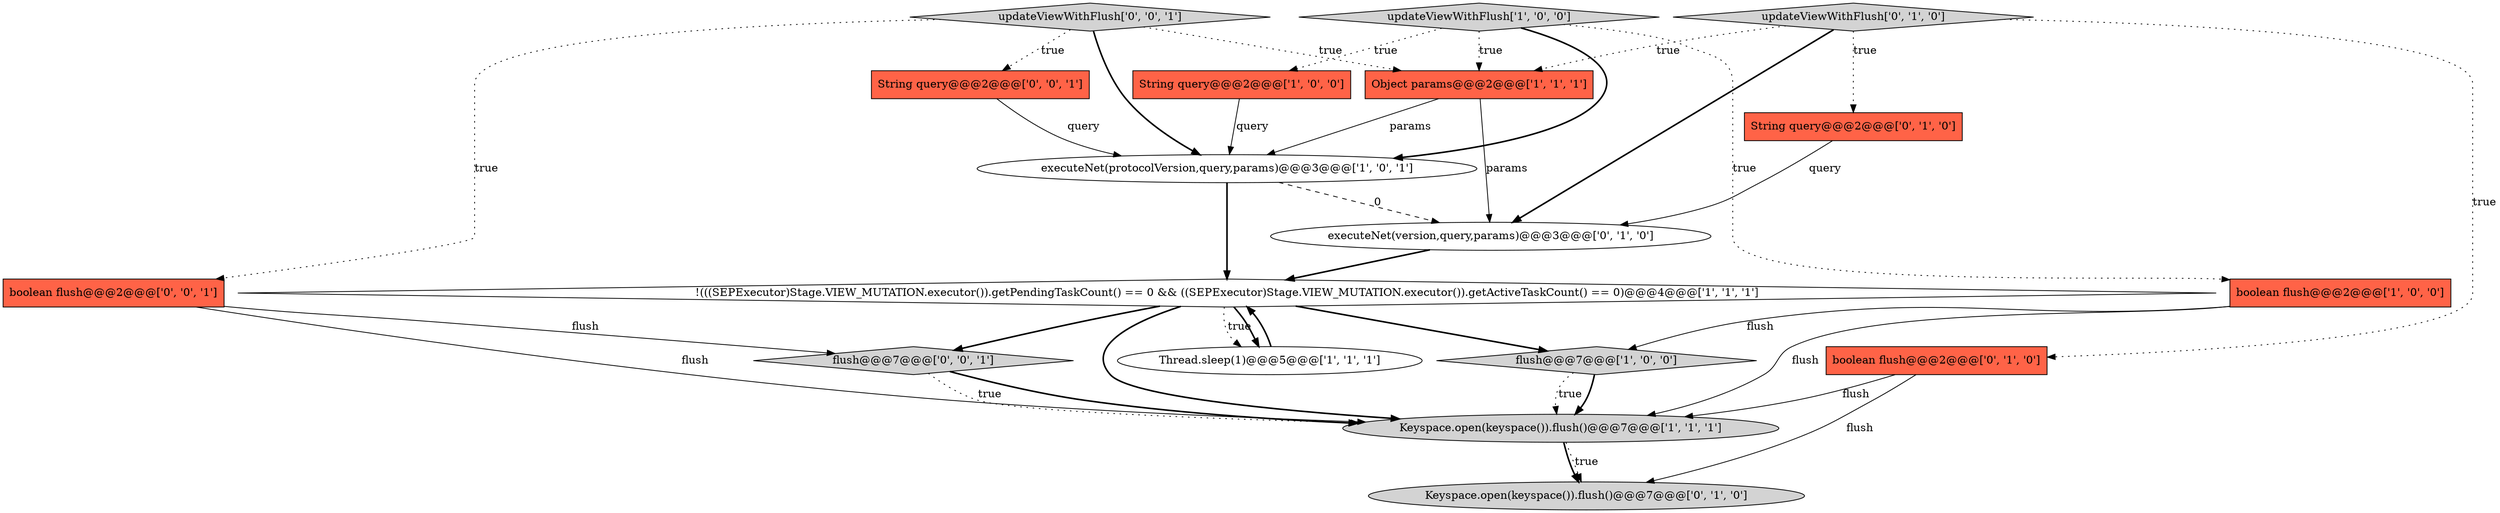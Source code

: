 digraph {
13 [style = filled, label = "updateViewWithFlush['0', '1', '0']", fillcolor = lightgray, shape = diamond image = "AAA0AAABBB2BBB"];
6 [style = filled, label = "Thread.sleep(1)@@@5@@@['1', '1', '1']", fillcolor = white, shape = ellipse image = "AAA0AAABBB1BBB"];
2 [style = filled, label = "flush@@@7@@@['1', '0', '0']", fillcolor = lightgray, shape = diamond image = "AAA0AAABBB1BBB"];
11 [style = filled, label = "boolean flush@@@2@@@['0', '1', '0']", fillcolor = tomato, shape = box image = "AAA0AAABBB2BBB"];
4 [style = filled, label = "Keyspace.open(keyspace()).flush()@@@7@@@['1', '1', '1']", fillcolor = lightgray, shape = ellipse image = "AAA0AAABBB1BBB"];
14 [style = filled, label = "updateViewWithFlush['0', '0', '1']", fillcolor = lightgray, shape = diamond image = "AAA0AAABBB3BBB"];
3 [style = filled, label = "String query@@@2@@@['1', '0', '0']", fillcolor = tomato, shape = box image = "AAA0AAABBB1BBB"];
15 [style = filled, label = "boolean flush@@@2@@@['0', '0', '1']", fillcolor = tomato, shape = box image = "AAA0AAABBB3BBB"];
8 [style = filled, label = "executeNet(protocolVersion,query,params)@@@3@@@['1', '0', '1']", fillcolor = white, shape = ellipse image = "AAA0AAABBB1BBB"];
1 [style = filled, label = "!(((SEPExecutor)Stage.VIEW_MUTATION.executor()).getPendingTaskCount() == 0 && ((SEPExecutor)Stage.VIEW_MUTATION.executor()).getActiveTaskCount() == 0)@@@4@@@['1', '1', '1']", fillcolor = white, shape = diamond image = "AAA0AAABBB1BBB"];
9 [style = filled, label = "executeNet(version,query,params)@@@3@@@['0', '1', '0']", fillcolor = white, shape = ellipse image = "AAA1AAABBB2BBB"];
5 [style = filled, label = "updateViewWithFlush['1', '0', '0']", fillcolor = lightgray, shape = diamond image = "AAA0AAABBB1BBB"];
10 [style = filled, label = "String query@@@2@@@['0', '1', '0']", fillcolor = tomato, shape = box image = "AAA0AAABBB2BBB"];
16 [style = filled, label = "flush@@@7@@@['0', '0', '1']", fillcolor = lightgray, shape = diamond image = "AAA0AAABBB3BBB"];
7 [style = filled, label = "Object params@@@2@@@['1', '1', '1']", fillcolor = tomato, shape = box image = "AAA0AAABBB1BBB"];
17 [style = filled, label = "String query@@@2@@@['0', '0', '1']", fillcolor = tomato, shape = box image = "AAA0AAABBB3BBB"];
0 [style = filled, label = "boolean flush@@@2@@@['1', '0', '0']", fillcolor = tomato, shape = box image = "AAA0AAABBB1BBB"];
12 [style = filled, label = "Keyspace.open(keyspace()).flush()@@@7@@@['0', '1', '0']", fillcolor = lightgray, shape = ellipse image = "AAA0AAABBB2BBB"];
17->8 [style = solid, label="query"];
5->0 [style = dotted, label="true"];
16->4 [style = dotted, label="true"];
10->9 [style = solid, label="query"];
5->8 [style = bold, label=""];
2->4 [style = bold, label=""];
11->4 [style = solid, label="flush"];
2->4 [style = dotted, label="true"];
16->4 [style = bold, label=""];
7->9 [style = solid, label="params"];
4->12 [style = dotted, label="true"];
5->3 [style = dotted, label="true"];
13->11 [style = dotted, label="true"];
13->10 [style = dotted, label="true"];
5->7 [style = dotted, label="true"];
14->7 [style = dotted, label="true"];
1->6 [style = dotted, label="true"];
1->6 [style = bold, label=""];
8->1 [style = bold, label=""];
8->9 [style = dashed, label="0"];
11->12 [style = solid, label="flush"];
14->15 [style = dotted, label="true"];
15->16 [style = solid, label="flush"];
3->8 [style = solid, label="query"];
14->8 [style = bold, label=""];
4->12 [style = bold, label=""];
0->4 [style = solid, label="flush"];
1->4 [style = bold, label=""];
7->8 [style = solid, label="params"];
0->2 [style = solid, label="flush"];
15->4 [style = solid, label="flush"];
13->9 [style = bold, label=""];
1->16 [style = bold, label=""];
9->1 [style = bold, label=""];
6->1 [style = bold, label=""];
13->7 [style = dotted, label="true"];
1->2 [style = bold, label=""];
14->17 [style = dotted, label="true"];
}
